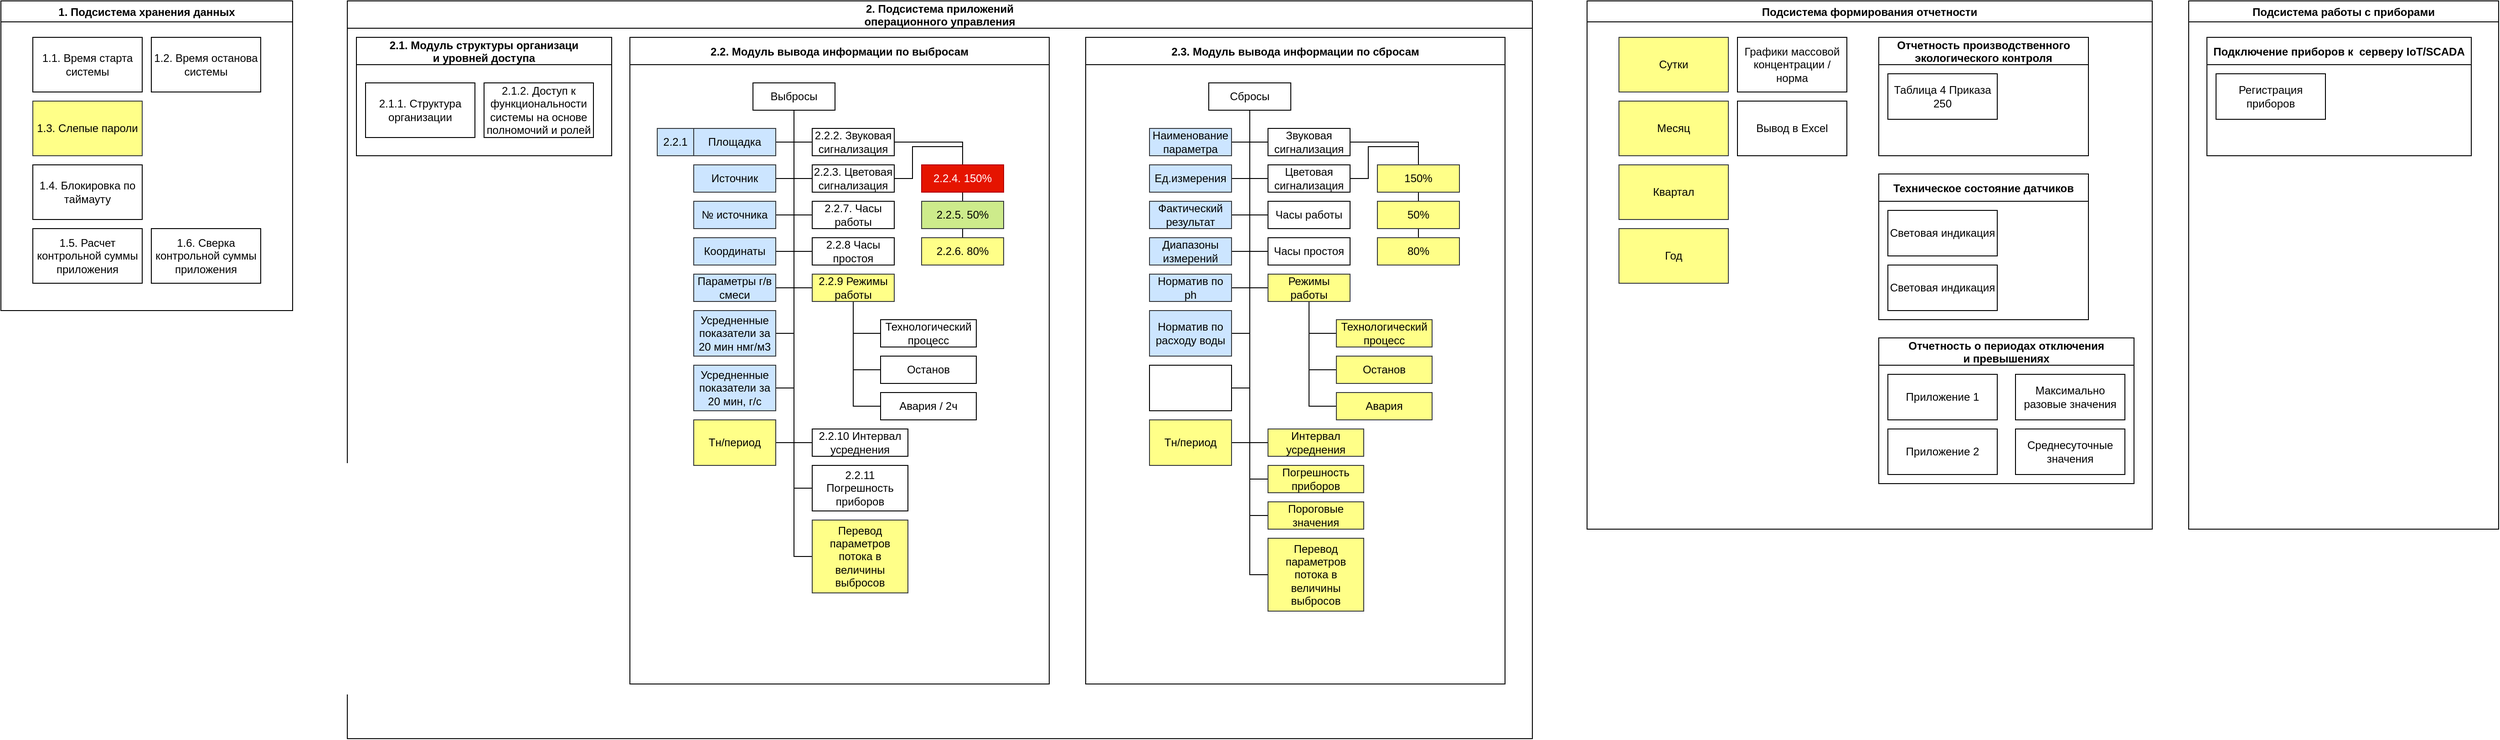 <mxfile version="20.2.3" type="device"><diagram id="5J28xT8-TOyIUs_JLbfM" name="Page-1"><mxGraphModel dx="918" dy="721" grid="1" gridSize="10" guides="1" tooltips="1" connect="1" arrows="1" fold="1" page="1" pageScale="1" pageWidth="850" pageHeight="1100" math="0" shadow="0"><root><mxCell id="0"/><mxCell id="1" parent="0"/><mxCell id="avNvm0IHCwbMX6PkkqOe-9" value="1. Подсистема хранения данных" style="swimlane;" parent="1" vertex="1"><mxGeometry x="220" y="360" width="320" height="340" as="geometry"><mxRectangle x="220" y="360" width="220" height="30" as="alternateBounds"/></mxGeometry></mxCell><mxCell id="avNvm0IHCwbMX6PkkqOe-1" value="1.1. Время старта системы" style="rounded=0;whiteSpace=wrap;html=1;" parent="avNvm0IHCwbMX6PkkqOe-9" vertex="1"><mxGeometry x="35" y="40" width="120" height="60" as="geometry"/></mxCell><mxCell id="avNvm0IHCwbMX6PkkqOe-2" value="1.2. Время останова системы" style="rounded=0;whiteSpace=wrap;html=1;" parent="avNvm0IHCwbMX6PkkqOe-9" vertex="1"><mxGeometry x="165" y="40" width="120" height="60" as="geometry"/></mxCell><mxCell id="avNvm0IHCwbMX6PkkqOe-3" value="1.3. Слепые пароли" style="rounded=0;whiteSpace=wrap;html=1;fillColor=#ffff88;strokeColor=#36393d;" parent="avNvm0IHCwbMX6PkkqOe-9" vertex="1"><mxGeometry x="35" y="110" width="120" height="60" as="geometry"/></mxCell><mxCell id="avNvm0IHCwbMX6PkkqOe-4" value="1.4. Блокировка по таймауту" style="rounded=0;whiteSpace=wrap;html=1;" parent="avNvm0IHCwbMX6PkkqOe-9" vertex="1"><mxGeometry x="35" y="180" width="120" height="60" as="geometry"/></mxCell><mxCell id="avNvm0IHCwbMX6PkkqOe-5" value="1.5. Расчет контрольной суммы приложения" style="rounded=0;whiteSpace=wrap;html=1;" parent="avNvm0IHCwbMX6PkkqOe-9" vertex="1"><mxGeometry x="35" y="250" width="120" height="60" as="geometry"/></mxCell><mxCell id="avNvm0IHCwbMX6PkkqOe-6" value="1.6. Сверка контрольной суммы приложения" style="rounded=0;whiteSpace=wrap;html=1;" parent="avNvm0IHCwbMX6PkkqOe-9" vertex="1"><mxGeometry x="165" y="250" width="120" height="60" as="geometry"/></mxCell><mxCell id="avNvm0IHCwbMX6PkkqOe-10" value="2. Подсистема приложений &#10;операционного управления" style="swimlane;startSize=30;" parent="1" vertex="1"><mxGeometry x="600" y="360" width="1300" height="810" as="geometry"/></mxCell><mxCell id="avNvm0IHCwbMX6PkkqOe-11" value="2.1. Модуль структуры организаци &#10;и уровней доступа" style="swimlane;startSize=30;" parent="avNvm0IHCwbMX6PkkqOe-10" vertex="1"><mxGeometry x="10" y="40" width="280" height="130" as="geometry"/></mxCell><mxCell id="avNvm0IHCwbMX6PkkqOe-7" value="2.1.1. Структура организации" style="rounded=0;whiteSpace=wrap;html=1;" parent="avNvm0IHCwbMX6PkkqOe-11" vertex="1"><mxGeometry x="10" y="50" width="120" height="60" as="geometry"/></mxCell><mxCell id="avNvm0IHCwbMX6PkkqOe-8" value="2.1.2. Доступ к функциональности системы на основе полномочий и ролей" style="rounded=0;whiteSpace=wrap;html=1;" parent="avNvm0IHCwbMX6PkkqOe-11" vertex="1"><mxGeometry x="140" y="50" width="120" height="60" as="geometry"/></mxCell><mxCell id="avNvm0IHCwbMX6PkkqOe-12" value="2.2. Модуль вывода информации по выбросам" style="swimlane;startSize=30;" parent="avNvm0IHCwbMX6PkkqOe-10" vertex="1"><mxGeometry x="310" y="40" width="460" height="710" as="geometry"/></mxCell><mxCell id="avNvm0IHCwbMX6PkkqOe-16" style="edgeStyle=orthogonalEdgeStyle;rounded=0;orthogonalLoop=1;jettySize=auto;html=1;exitX=0.5;exitY=1;exitDx=0;exitDy=0;entryX=1;entryY=0.5;entryDx=0;entryDy=0;endArrow=none;endFill=0;" parent="avNvm0IHCwbMX6PkkqOe-12" source="avNvm0IHCwbMX6PkkqOe-13" target="avNvm0IHCwbMX6PkkqOe-15" edge="1"><mxGeometry relative="1" as="geometry"/></mxCell><mxCell id="avNvm0IHCwbMX6PkkqOe-23" style="edgeStyle=orthogonalEdgeStyle;rounded=0;orthogonalLoop=1;jettySize=auto;html=1;exitX=0.5;exitY=1;exitDx=0;exitDy=0;entryX=1;entryY=0.5;entryDx=0;entryDy=0;endArrow=none;endFill=0;" parent="avNvm0IHCwbMX6PkkqOe-12" source="avNvm0IHCwbMX6PkkqOe-13" target="avNvm0IHCwbMX6PkkqOe-17" edge="1"><mxGeometry relative="1" as="geometry"/></mxCell><mxCell id="avNvm0IHCwbMX6PkkqOe-24" style="edgeStyle=orthogonalEdgeStyle;rounded=0;orthogonalLoop=1;jettySize=auto;html=1;exitX=0.5;exitY=1;exitDx=0;exitDy=0;entryX=1;entryY=0.5;entryDx=0;entryDy=0;endArrow=none;endFill=0;" parent="avNvm0IHCwbMX6PkkqOe-12" source="avNvm0IHCwbMX6PkkqOe-13" target="avNvm0IHCwbMX6PkkqOe-18" edge="1"><mxGeometry relative="1" as="geometry"/></mxCell><mxCell id="avNvm0IHCwbMX6PkkqOe-25" style="edgeStyle=orthogonalEdgeStyle;rounded=0;orthogonalLoop=1;jettySize=auto;html=1;exitX=0.5;exitY=1;exitDx=0;exitDy=0;entryX=1;entryY=0.5;entryDx=0;entryDy=0;endArrow=none;endFill=0;" parent="avNvm0IHCwbMX6PkkqOe-12" source="avNvm0IHCwbMX6PkkqOe-13" target="avNvm0IHCwbMX6PkkqOe-19" edge="1"><mxGeometry relative="1" as="geometry"/></mxCell><mxCell id="avNvm0IHCwbMX6PkkqOe-26" style="edgeStyle=orthogonalEdgeStyle;rounded=0;orthogonalLoop=1;jettySize=auto;html=1;exitX=0.5;exitY=1;exitDx=0;exitDy=0;entryX=1;entryY=0.5;entryDx=0;entryDy=0;endArrow=none;endFill=0;" parent="avNvm0IHCwbMX6PkkqOe-12" source="avNvm0IHCwbMX6PkkqOe-13" target="avNvm0IHCwbMX6PkkqOe-20" edge="1"><mxGeometry relative="1" as="geometry"/></mxCell><mxCell id="avNvm0IHCwbMX6PkkqOe-27" style="edgeStyle=orthogonalEdgeStyle;rounded=0;orthogonalLoop=1;jettySize=auto;html=1;exitX=0.5;exitY=1;exitDx=0;exitDy=0;entryX=1;entryY=0.5;entryDx=0;entryDy=0;endArrow=none;endFill=0;" parent="avNvm0IHCwbMX6PkkqOe-12" source="avNvm0IHCwbMX6PkkqOe-13" target="avNvm0IHCwbMX6PkkqOe-21" edge="1"><mxGeometry relative="1" as="geometry"/></mxCell><mxCell id="avNvm0IHCwbMX6PkkqOe-28" style="edgeStyle=orthogonalEdgeStyle;rounded=0;orthogonalLoop=1;jettySize=auto;html=1;exitX=0.5;exitY=1;exitDx=0;exitDy=0;entryX=1;entryY=0.5;entryDx=0;entryDy=0;endArrow=none;endFill=0;" parent="avNvm0IHCwbMX6PkkqOe-12" source="avNvm0IHCwbMX6PkkqOe-13" target="avNvm0IHCwbMX6PkkqOe-22" edge="1"><mxGeometry relative="1" as="geometry"/></mxCell><mxCell id="avNvm0IHCwbMX6PkkqOe-31" style="edgeStyle=orthogonalEdgeStyle;rounded=0;orthogonalLoop=1;jettySize=auto;html=1;exitX=0.5;exitY=1;exitDx=0;exitDy=0;entryX=1;entryY=0.5;entryDx=0;entryDy=0;endArrow=none;endFill=0;" parent="avNvm0IHCwbMX6PkkqOe-12" source="avNvm0IHCwbMX6PkkqOe-13" target="avNvm0IHCwbMX6PkkqOe-30" edge="1"><mxGeometry relative="1" as="geometry"/></mxCell><mxCell id="avNvm0IHCwbMX6PkkqOe-34" style="edgeStyle=orthogonalEdgeStyle;rounded=0;orthogonalLoop=1;jettySize=auto;html=1;exitX=0.5;exitY=1;exitDx=0;exitDy=0;entryX=0;entryY=0.5;entryDx=0;entryDy=0;endArrow=none;endFill=0;" parent="avNvm0IHCwbMX6PkkqOe-12" source="avNvm0IHCwbMX6PkkqOe-13" target="avNvm0IHCwbMX6PkkqOe-32" edge="1"><mxGeometry relative="1" as="geometry"/></mxCell><mxCell id="avNvm0IHCwbMX6PkkqOe-35" style="edgeStyle=orthogonalEdgeStyle;rounded=0;orthogonalLoop=1;jettySize=auto;html=1;exitX=0.5;exitY=1;exitDx=0;exitDy=0;entryX=0;entryY=0.5;entryDx=0;entryDy=0;endArrow=none;endFill=0;" parent="avNvm0IHCwbMX6PkkqOe-12" source="avNvm0IHCwbMX6PkkqOe-13" target="avNvm0IHCwbMX6PkkqOe-33" edge="1"><mxGeometry relative="1" as="geometry"/></mxCell><mxCell id="avNvm0IHCwbMX6PkkqOe-46" style="edgeStyle=orthogonalEdgeStyle;rounded=0;orthogonalLoop=1;jettySize=auto;html=1;exitX=0.5;exitY=1;exitDx=0;exitDy=0;entryX=0;entryY=0.5;entryDx=0;entryDy=0;endArrow=none;endFill=0;" parent="avNvm0IHCwbMX6PkkqOe-12" source="avNvm0IHCwbMX6PkkqOe-13" target="avNvm0IHCwbMX6PkkqOe-44" edge="1"><mxGeometry relative="1" as="geometry"/></mxCell><mxCell id="avNvm0IHCwbMX6PkkqOe-47" style="edgeStyle=orthogonalEdgeStyle;rounded=0;orthogonalLoop=1;jettySize=auto;html=1;exitX=0.5;exitY=1;exitDx=0;exitDy=0;entryX=0;entryY=0.5;entryDx=0;entryDy=0;endArrow=none;endFill=0;" parent="avNvm0IHCwbMX6PkkqOe-12" source="avNvm0IHCwbMX6PkkqOe-13" target="avNvm0IHCwbMX6PkkqOe-45" edge="1"><mxGeometry relative="1" as="geometry"/></mxCell><mxCell id="avNvm0IHCwbMX6PkkqOe-53" style="edgeStyle=orthogonalEdgeStyle;rounded=0;orthogonalLoop=1;jettySize=auto;html=1;exitX=0.5;exitY=1;exitDx=0;exitDy=0;entryX=0;entryY=0.5;entryDx=0;entryDy=0;endArrow=none;endFill=0;" parent="avNvm0IHCwbMX6PkkqOe-12" source="avNvm0IHCwbMX6PkkqOe-13" target="avNvm0IHCwbMX6PkkqOe-48" edge="1"><mxGeometry relative="1" as="geometry"/></mxCell><mxCell id="avNvm0IHCwbMX6PkkqOe-102" style="edgeStyle=orthogonalEdgeStyle;rounded=0;orthogonalLoop=1;jettySize=auto;html=1;exitX=0.5;exitY=1;exitDx=0;exitDy=0;entryX=0;entryY=0.5;entryDx=0;entryDy=0;endArrow=none;endFill=0;" parent="avNvm0IHCwbMX6PkkqOe-12" source="avNvm0IHCwbMX6PkkqOe-13" target="avNvm0IHCwbMX6PkkqOe-101" edge="1"><mxGeometry relative="1" as="geometry"/></mxCell><mxCell id="avNvm0IHCwbMX6PkkqOe-104" style="edgeStyle=orthogonalEdgeStyle;rounded=0;orthogonalLoop=1;jettySize=auto;html=1;exitX=0.5;exitY=1;exitDx=0;exitDy=0;entryX=0;entryY=0.5;entryDx=0;entryDy=0;endArrow=none;endFill=0;" parent="avNvm0IHCwbMX6PkkqOe-12" source="avNvm0IHCwbMX6PkkqOe-13" target="avNvm0IHCwbMX6PkkqOe-103" edge="1"><mxGeometry relative="1" as="geometry"/></mxCell><mxCell id="l3I8nbeZXzsal-JSiWTs-2" style="edgeStyle=orthogonalEdgeStyle;rounded=0;orthogonalLoop=1;jettySize=auto;html=1;exitX=0.5;exitY=1;exitDx=0;exitDy=0;entryX=0;entryY=0.5;entryDx=0;entryDy=0;endArrow=none;endFill=0;" edge="1" parent="avNvm0IHCwbMX6PkkqOe-12" source="avNvm0IHCwbMX6PkkqOe-13" target="l3I8nbeZXzsal-JSiWTs-1"><mxGeometry relative="1" as="geometry"/></mxCell><mxCell id="avNvm0IHCwbMX6PkkqOe-13" value="Выбросы" style="rounded=0;whiteSpace=wrap;html=1;" parent="avNvm0IHCwbMX6PkkqOe-12" vertex="1"><mxGeometry x="135" y="50" width="90" height="30" as="geometry"/></mxCell><mxCell id="avNvm0IHCwbMX6PkkqOe-15" value="Площадка" style="rounded=0;whiteSpace=wrap;html=1;" parent="avNvm0IHCwbMX6PkkqOe-12" vertex="1"><mxGeometry x="70" y="100" width="90" height="30" as="geometry"/></mxCell><mxCell id="avNvm0IHCwbMX6PkkqOe-17" value="Источник" style="rounded=0;whiteSpace=wrap;html=1;" parent="avNvm0IHCwbMX6PkkqOe-12" vertex="1"><mxGeometry x="70" y="140" width="90" height="30" as="geometry"/></mxCell><mxCell id="avNvm0IHCwbMX6PkkqOe-18" value="№ источника" style="rounded=0;whiteSpace=wrap;html=1;" parent="avNvm0IHCwbMX6PkkqOe-12" vertex="1"><mxGeometry x="70" y="180" width="90" height="30" as="geometry"/></mxCell><mxCell id="avNvm0IHCwbMX6PkkqOe-19" value="Координаты" style="rounded=0;whiteSpace=wrap;html=1;fillColor=#cce5ff;strokeColor=#36393d;" parent="avNvm0IHCwbMX6PkkqOe-12" vertex="1"><mxGeometry x="70" y="220" width="90" height="30" as="geometry"/></mxCell><mxCell id="avNvm0IHCwbMX6PkkqOe-20" value="Параметры г/в смеси" style="rounded=0;whiteSpace=wrap;html=1;" parent="avNvm0IHCwbMX6PkkqOe-12" vertex="1"><mxGeometry x="70" y="260" width="90" height="30" as="geometry"/></mxCell><mxCell id="avNvm0IHCwbMX6PkkqOe-22" value="Усредненные показатели за 20 мин, г/с" style="rounded=0;whiteSpace=wrap;html=1;fillColor=#cce5ff;strokeColor=#36393d;" parent="avNvm0IHCwbMX6PkkqOe-12" vertex="1"><mxGeometry x="70" y="360" width="90" height="50" as="geometry"/></mxCell><mxCell id="avNvm0IHCwbMX6PkkqOe-21" value="Усредненные показатели за 20 мин нмг/м3" style="rounded=0;whiteSpace=wrap;html=1;fillColor=#cce5ff;strokeColor=#36393d;" parent="avNvm0IHCwbMX6PkkqOe-12" vertex="1"><mxGeometry x="70" y="300" width="90" height="50" as="geometry"/></mxCell><mxCell id="avNvm0IHCwbMX6PkkqOe-30" value="Тн/период" style="rounded=0;whiteSpace=wrap;html=1;fillColor=#ffff88;strokeColor=#36393d;" parent="avNvm0IHCwbMX6PkkqOe-12" vertex="1"><mxGeometry x="70" y="420" width="90" height="50" as="geometry"/></mxCell><mxCell id="avNvm0IHCwbMX6PkkqOe-39" style="edgeStyle=orthogonalEdgeStyle;rounded=0;orthogonalLoop=1;jettySize=auto;html=1;exitX=1;exitY=0.5;exitDx=0;exitDy=0;entryX=0.5;entryY=0;entryDx=0;entryDy=0;endArrow=none;endFill=0;" parent="avNvm0IHCwbMX6PkkqOe-12" source="avNvm0IHCwbMX6PkkqOe-32" target="avNvm0IHCwbMX6PkkqOe-36" edge="1"><mxGeometry relative="1" as="geometry"/></mxCell><mxCell id="avNvm0IHCwbMX6PkkqOe-41" style="edgeStyle=orthogonalEdgeStyle;rounded=0;orthogonalLoop=1;jettySize=auto;html=1;exitX=1;exitY=0.5;exitDx=0;exitDy=0;entryX=0.5;entryY=0;entryDx=0;entryDy=0;endArrow=none;endFill=0;" parent="avNvm0IHCwbMX6PkkqOe-12" source="avNvm0IHCwbMX6PkkqOe-32" target="avNvm0IHCwbMX6PkkqOe-36" edge="1"><mxGeometry relative="1" as="geometry"/></mxCell><mxCell id="avNvm0IHCwbMX6PkkqOe-32" value="2.2.2. Звуковая сигнализация" style="rounded=0;whiteSpace=wrap;html=1;" parent="avNvm0IHCwbMX6PkkqOe-12" vertex="1"><mxGeometry x="200" y="100" width="90" height="30" as="geometry"/></mxCell><mxCell id="avNvm0IHCwbMX6PkkqOe-40" style="edgeStyle=orthogonalEdgeStyle;rounded=0;orthogonalLoop=1;jettySize=auto;html=1;exitX=1;exitY=0.5;exitDx=0;exitDy=0;entryX=0.5;entryY=0;entryDx=0;entryDy=0;endArrow=none;endFill=0;" parent="avNvm0IHCwbMX6PkkqOe-12" source="avNvm0IHCwbMX6PkkqOe-33" target="avNvm0IHCwbMX6PkkqOe-36" edge="1"><mxGeometry relative="1" as="geometry"/></mxCell><mxCell id="avNvm0IHCwbMX6PkkqOe-33" value="2.2.3. Цветовая сигнализация" style="rounded=0;whiteSpace=wrap;html=1;" parent="avNvm0IHCwbMX6PkkqOe-12" vertex="1"><mxGeometry x="200" y="140" width="90" height="30" as="geometry"/></mxCell><mxCell id="avNvm0IHCwbMX6PkkqOe-42" style="edgeStyle=orthogonalEdgeStyle;rounded=0;orthogonalLoop=1;jettySize=auto;html=1;exitX=0.5;exitY=1;exitDx=0;exitDy=0;entryX=0.5;entryY=0;entryDx=0;entryDy=0;endArrow=none;endFill=0;" parent="avNvm0IHCwbMX6PkkqOe-12" source="avNvm0IHCwbMX6PkkqOe-36" target="avNvm0IHCwbMX6PkkqOe-37" edge="1"><mxGeometry relative="1" as="geometry"/></mxCell><mxCell id="avNvm0IHCwbMX6PkkqOe-36" value="2.2.4. 150%" style="rounded=0;whiteSpace=wrap;html=1;fillColor=#e51400;fontColor=#ffffff;strokeColor=#B20000;" parent="avNvm0IHCwbMX6PkkqOe-12" vertex="1"><mxGeometry x="320" y="140" width="90" height="30" as="geometry"/></mxCell><mxCell id="avNvm0IHCwbMX6PkkqOe-43" style="edgeStyle=orthogonalEdgeStyle;rounded=0;orthogonalLoop=1;jettySize=auto;html=1;exitX=0.5;exitY=1;exitDx=0;exitDy=0;entryX=0.5;entryY=0;entryDx=0;entryDy=0;endArrow=none;endFill=0;" parent="avNvm0IHCwbMX6PkkqOe-12" source="avNvm0IHCwbMX6PkkqOe-37" target="avNvm0IHCwbMX6PkkqOe-38" edge="1"><mxGeometry relative="1" as="geometry"/></mxCell><mxCell id="avNvm0IHCwbMX6PkkqOe-37" value="2.2.5. 50%" style="rounded=0;whiteSpace=wrap;html=1;fillColor=#cdeb8b;strokeColor=#36393d;" parent="avNvm0IHCwbMX6PkkqOe-12" vertex="1"><mxGeometry x="320" y="180" width="90" height="30" as="geometry"/></mxCell><mxCell id="avNvm0IHCwbMX6PkkqOe-38" value="2.2.6. 80%" style="rounded=0;whiteSpace=wrap;html=1;fillColor=#ffff88;strokeColor=#36393d;" parent="avNvm0IHCwbMX6PkkqOe-12" vertex="1"><mxGeometry x="320" y="220" width="90" height="30" as="geometry"/></mxCell><mxCell id="avNvm0IHCwbMX6PkkqOe-44" value="2.2.7. Часы работы" style="rounded=0;whiteSpace=wrap;html=1;" parent="avNvm0IHCwbMX6PkkqOe-12" vertex="1"><mxGeometry x="200" y="180" width="90" height="30" as="geometry"/></mxCell><mxCell id="avNvm0IHCwbMX6PkkqOe-45" value="2.2.8 Часы простоя" style="rounded=0;whiteSpace=wrap;html=1;" parent="avNvm0IHCwbMX6PkkqOe-12" vertex="1"><mxGeometry x="200" y="220" width="90" height="30" as="geometry"/></mxCell><mxCell id="avNvm0IHCwbMX6PkkqOe-52" style="edgeStyle=orthogonalEdgeStyle;rounded=0;orthogonalLoop=1;jettySize=auto;html=1;exitX=0.5;exitY=1;exitDx=0;exitDy=0;entryX=0;entryY=0.5;entryDx=0;entryDy=0;endArrow=none;endFill=0;" parent="avNvm0IHCwbMX6PkkqOe-12" source="avNvm0IHCwbMX6PkkqOe-48" target="avNvm0IHCwbMX6PkkqOe-49" edge="1"><mxGeometry relative="1" as="geometry"/></mxCell><mxCell id="avNvm0IHCwbMX6PkkqOe-54" style="edgeStyle=orthogonalEdgeStyle;rounded=0;orthogonalLoop=1;jettySize=auto;html=1;exitX=0.5;exitY=1;exitDx=0;exitDy=0;entryX=0;entryY=0.5;entryDx=0;entryDy=0;endArrow=none;endFill=0;" parent="avNvm0IHCwbMX6PkkqOe-12" source="avNvm0IHCwbMX6PkkqOe-48" target="avNvm0IHCwbMX6PkkqOe-51" edge="1"><mxGeometry relative="1" as="geometry"/></mxCell><mxCell id="avNvm0IHCwbMX6PkkqOe-55" style="edgeStyle=orthogonalEdgeStyle;rounded=0;orthogonalLoop=1;jettySize=auto;html=1;exitX=0.5;exitY=1;exitDx=0;exitDy=0;entryX=0;entryY=0.5;entryDx=0;entryDy=0;endArrow=none;endFill=0;" parent="avNvm0IHCwbMX6PkkqOe-12" source="avNvm0IHCwbMX6PkkqOe-48" target="avNvm0IHCwbMX6PkkqOe-50" edge="1"><mxGeometry relative="1" as="geometry"/></mxCell><mxCell id="avNvm0IHCwbMX6PkkqOe-48" value="2.2.9 Режимы работы" style="rounded=0;whiteSpace=wrap;html=1;fillColor=#ffff88;strokeColor=#36393d;" parent="avNvm0IHCwbMX6PkkqOe-12" vertex="1"><mxGeometry x="200" y="260" width="90" height="30" as="geometry"/></mxCell><mxCell id="avNvm0IHCwbMX6PkkqOe-49" value="Технологический процесс" style="rounded=0;whiteSpace=wrap;html=1;" parent="avNvm0IHCwbMX6PkkqOe-12" vertex="1"><mxGeometry x="275" y="310" width="105" height="30" as="geometry"/></mxCell><mxCell id="avNvm0IHCwbMX6PkkqOe-51" value="Останов" style="rounded=0;whiteSpace=wrap;html=1;" parent="avNvm0IHCwbMX6PkkqOe-12" vertex="1"><mxGeometry x="275" y="350" width="105" height="30" as="geometry"/></mxCell><mxCell id="avNvm0IHCwbMX6PkkqOe-50" value="Авария / 2ч" style="rounded=0;whiteSpace=wrap;html=1;" parent="avNvm0IHCwbMX6PkkqOe-12" vertex="1"><mxGeometry x="275" y="390" width="105" height="30" as="geometry"/></mxCell><mxCell id="avNvm0IHCwbMX6PkkqOe-101" value="2.2.10 Интервал усреднения" style="rounded=0;whiteSpace=wrap;html=1;" parent="avNvm0IHCwbMX6PkkqOe-12" vertex="1"><mxGeometry x="200" y="430" width="105" height="30" as="geometry"/></mxCell><mxCell id="avNvm0IHCwbMX6PkkqOe-103" value="2.2.11 Погрешность приборов" style="rounded=0;whiteSpace=wrap;html=1;" parent="avNvm0IHCwbMX6PkkqOe-12" vertex="1"><mxGeometry x="200" y="470" width="105" height="50" as="geometry"/></mxCell><mxCell id="avNvm0IHCwbMX6PkkqOe-172" value="Площадка" style="rounded=0;whiteSpace=wrap;html=1;" parent="avNvm0IHCwbMX6PkkqOe-12" vertex="1"><mxGeometry x="70" y="100" width="90" height="30" as="geometry"/></mxCell><mxCell id="avNvm0IHCwbMX6PkkqOe-173" value="Источник" style="rounded=0;whiteSpace=wrap;html=1;" parent="avNvm0IHCwbMX6PkkqOe-12" vertex="1"><mxGeometry x="70" y="140" width="90" height="30" as="geometry"/></mxCell><mxCell id="avNvm0IHCwbMX6PkkqOe-174" value="№ источника" style="rounded=0;whiteSpace=wrap;html=1;" parent="avNvm0IHCwbMX6PkkqOe-12" vertex="1"><mxGeometry x="70" y="180" width="90" height="30" as="geometry"/></mxCell><mxCell id="avNvm0IHCwbMX6PkkqOe-175" value="Площадка" style="rounded=0;whiteSpace=wrap;html=1;" parent="avNvm0IHCwbMX6PkkqOe-12" vertex="1"><mxGeometry x="70" y="100" width="90" height="30" as="geometry"/></mxCell><mxCell id="avNvm0IHCwbMX6PkkqOe-176" value="Источник" style="rounded=0;whiteSpace=wrap;html=1;" parent="avNvm0IHCwbMX6PkkqOe-12" vertex="1"><mxGeometry x="70" y="140" width="90" height="30" as="geometry"/></mxCell><mxCell id="avNvm0IHCwbMX6PkkqOe-177" value="№ источника" style="rounded=0;whiteSpace=wrap;html=1;" parent="avNvm0IHCwbMX6PkkqOe-12" vertex="1"><mxGeometry x="70" y="180" width="90" height="30" as="geometry"/></mxCell><mxCell id="avNvm0IHCwbMX6PkkqOe-178" value="Параметры г/в смеси" style="rounded=0;whiteSpace=wrap;html=1;" parent="avNvm0IHCwbMX6PkkqOe-12" vertex="1"><mxGeometry x="70" y="260" width="90" height="30" as="geometry"/></mxCell><mxCell id="avNvm0IHCwbMX6PkkqOe-179" value="Площадка" style="rounded=0;whiteSpace=wrap;html=1;" parent="avNvm0IHCwbMX6PkkqOe-12" vertex="1"><mxGeometry x="70" y="100" width="90" height="30" as="geometry"/></mxCell><mxCell id="avNvm0IHCwbMX6PkkqOe-180" value="Источник" style="rounded=0;whiteSpace=wrap;html=1;" parent="avNvm0IHCwbMX6PkkqOe-12" vertex="1"><mxGeometry x="70" y="140" width="90" height="30" as="geometry"/></mxCell><mxCell id="avNvm0IHCwbMX6PkkqOe-181" value="№ источника" style="rounded=0;whiteSpace=wrap;html=1;" parent="avNvm0IHCwbMX6PkkqOe-12" vertex="1"><mxGeometry x="70" y="180" width="90" height="30" as="geometry"/></mxCell><mxCell id="avNvm0IHCwbMX6PkkqOe-182" value="Параметры г/в смеси" style="rounded=0;whiteSpace=wrap;html=1;" parent="avNvm0IHCwbMX6PkkqOe-12" vertex="1"><mxGeometry x="70" y="260" width="90" height="30" as="geometry"/></mxCell><mxCell id="avNvm0IHCwbMX6PkkqOe-183" value="Площадка" style="rounded=0;whiteSpace=wrap;html=1;fillColor=#cce5ff;strokeColor=#36393d;" parent="avNvm0IHCwbMX6PkkqOe-12" vertex="1"><mxGeometry x="70" y="100" width="90" height="30" as="geometry"/></mxCell><mxCell id="avNvm0IHCwbMX6PkkqOe-184" value="Источник" style="rounded=0;whiteSpace=wrap;html=1;fillColor=#cce5ff;strokeColor=#36393d;" parent="avNvm0IHCwbMX6PkkqOe-12" vertex="1"><mxGeometry x="70" y="140" width="90" height="30" as="geometry"/></mxCell><mxCell id="avNvm0IHCwbMX6PkkqOe-185" value="№ источника" style="rounded=0;whiteSpace=wrap;html=1;fillColor=#cce5ff;strokeColor=#36393d;" parent="avNvm0IHCwbMX6PkkqOe-12" vertex="1"><mxGeometry x="70" y="180" width="90" height="30" as="geometry"/></mxCell><mxCell id="avNvm0IHCwbMX6PkkqOe-186" value="Параметры г/в смеси" style="rounded=0;whiteSpace=wrap;html=1;fillColor=#cce5ff;strokeColor=#36393d;" parent="avNvm0IHCwbMX6PkkqOe-12" vertex="1"><mxGeometry x="70" y="260" width="90" height="30" as="geometry"/></mxCell><mxCell id="avNvm0IHCwbMX6PkkqOe-206" value="2.2.1" style="rounded=0;whiteSpace=wrap;html=1;fillColor=#cce5ff;strokeColor=#36393d;" parent="avNvm0IHCwbMX6PkkqOe-12" vertex="1"><mxGeometry x="30" y="100" width="40" height="30" as="geometry"/></mxCell><mxCell id="l3I8nbeZXzsal-JSiWTs-1" value="Перевод параметров потока в величины выбросов" style="rounded=0;whiteSpace=wrap;html=1;fillColor=#ffff88;strokeColor=#36393d;" vertex="1" parent="avNvm0IHCwbMX6PkkqOe-12"><mxGeometry x="200" y="530" width="105" height="80" as="geometry"/></mxCell><mxCell id="avNvm0IHCwbMX6PkkqOe-105" value="2.3. Модуль вывода информации по сбросам" style="swimlane;startSize=30;" parent="avNvm0IHCwbMX6PkkqOe-10" vertex="1"><mxGeometry x="810" y="40" width="460" height="710" as="geometry"/></mxCell><mxCell id="avNvm0IHCwbMX6PkkqOe-106" style="edgeStyle=orthogonalEdgeStyle;rounded=0;orthogonalLoop=1;jettySize=auto;html=1;exitX=0.5;exitY=1;exitDx=0;exitDy=0;entryX=1;entryY=0.5;entryDx=0;entryDy=0;endArrow=none;endFill=0;" parent="avNvm0IHCwbMX6PkkqOe-105" source="avNvm0IHCwbMX6PkkqOe-121" target="avNvm0IHCwbMX6PkkqOe-122" edge="1"><mxGeometry relative="1" as="geometry"/></mxCell><mxCell id="avNvm0IHCwbMX6PkkqOe-107" style="edgeStyle=orthogonalEdgeStyle;rounded=0;orthogonalLoop=1;jettySize=auto;html=1;exitX=0.5;exitY=1;exitDx=0;exitDy=0;entryX=1;entryY=0.5;entryDx=0;entryDy=0;endArrow=none;endFill=0;" parent="avNvm0IHCwbMX6PkkqOe-105" source="avNvm0IHCwbMX6PkkqOe-121" target="avNvm0IHCwbMX6PkkqOe-123" edge="1"><mxGeometry relative="1" as="geometry"/></mxCell><mxCell id="avNvm0IHCwbMX6PkkqOe-108" style="edgeStyle=orthogonalEdgeStyle;rounded=0;orthogonalLoop=1;jettySize=auto;html=1;exitX=0.5;exitY=1;exitDx=0;exitDy=0;entryX=1;entryY=0.5;entryDx=0;entryDy=0;endArrow=none;endFill=0;" parent="avNvm0IHCwbMX6PkkqOe-105" source="avNvm0IHCwbMX6PkkqOe-121" target="avNvm0IHCwbMX6PkkqOe-124" edge="1"><mxGeometry relative="1" as="geometry"/></mxCell><mxCell id="avNvm0IHCwbMX6PkkqOe-109" style="edgeStyle=orthogonalEdgeStyle;rounded=0;orthogonalLoop=1;jettySize=auto;html=1;exitX=0.5;exitY=1;exitDx=0;exitDy=0;entryX=1;entryY=0.5;entryDx=0;entryDy=0;endArrow=none;endFill=0;" parent="avNvm0IHCwbMX6PkkqOe-105" source="avNvm0IHCwbMX6PkkqOe-121" target="avNvm0IHCwbMX6PkkqOe-125" edge="1"><mxGeometry relative="1" as="geometry"/></mxCell><mxCell id="avNvm0IHCwbMX6PkkqOe-110" style="edgeStyle=orthogonalEdgeStyle;rounded=0;orthogonalLoop=1;jettySize=auto;html=1;exitX=0.5;exitY=1;exitDx=0;exitDy=0;entryX=1;entryY=0.5;entryDx=0;entryDy=0;endArrow=none;endFill=0;" parent="avNvm0IHCwbMX6PkkqOe-105" source="avNvm0IHCwbMX6PkkqOe-121" target="avNvm0IHCwbMX6PkkqOe-126" edge="1"><mxGeometry relative="1" as="geometry"/></mxCell><mxCell id="avNvm0IHCwbMX6PkkqOe-111" style="edgeStyle=orthogonalEdgeStyle;rounded=0;orthogonalLoop=1;jettySize=auto;html=1;exitX=0.5;exitY=1;exitDx=0;exitDy=0;entryX=1;entryY=0.5;entryDx=0;entryDy=0;endArrow=none;endFill=0;" parent="avNvm0IHCwbMX6PkkqOe-105" source="avNvm0IHCwbMX6PkkqOe-121" target="avNvm0IHCwbMX6PkkqOe-128" edge="1"><mxGeometry relative="1" as="geometry"/></mxCell><mxCell id="avNvm0IHCwbMX6PkkqOe-112" style="edgeStyle=orthogonalEdgeStyle;rounded=0;orthogonalLoop=1;jettySize=auto;html=1;exitX=0.5;exitY=1;exitDx=0;exitDy=0;entryX=1;entryY=0.5;entryDx=0;entryDy=0;endArrow=none;endFill=0;" parent="avNvm0IHCwbMX6PkkqOe-105" source="avNvm0IHCwbMX6PkkqOe-121" target="avNvm0IHCwbMX6PkkqOe-127" edge="1"><mxGeometry relative="1" as="geometry"/></mxCell><mxCell id="avNvm0IHCwbMX6PkkqOe-113" style="edgeStyle=orthogonalEdgeStyle;rounded=0;orthogonalLoop=1;jettySize=auto;html=1;exitX=0.5;exitY=1;exitDx=0;exitDy=0;entryX=1;entryY=0.5;entryDx=0;entryDy=0;endArrow=none;endFill=0;" parent="avNvm0IHCwbMX6PkkqOe-105" source="avNvm0IHCwbMX6PkkqOe-121" target="avNvm0IHCwbMX6PkkqOe-129" edge="1"><mxGeometry relative="1" as="geometry"/></mxCell><mxCell id="avNvm0IHCwbMX6PkkqOe-114" style="edgeStyle=orthogonalEdgeStyle;rounded=0;orthogonalLoop=1;jettySize=auto;html=1;exitX=0.5;exitY=1;exitDx=0;exitDy=0;entryX=0;entryY=0.5;entryDx=0;entryDy=0;endArrow=none;endFill=0;" parent="avNvm0IHCwbMX6PkkqOe-105" source="avNvm0IHCwbMX6PkkqOe-121" target="avNvm0IHCwbMX6PkkqOe-132" edge="1"><mxGeometry relative="1" as="geometry"/></mxCell><mxCell id="avNvm0IHCwbMX6PkkqOe-115" style="edgeStyle=orthogonalEdgeStyle;rounded=0;orthogonalLoop=1;jettySize=auto;html=1;exitX=0.5;exitY=1;exitDx=0;exitDy=0;entryX=0;entryY=0.5;entryDx=0;entryDy=0;endArrow=none;endFill=0;" parent="avNvm0IHCwbMX6PkkqOe-105" source="avNvm0IHCwbMX6PkkqOe-121" target="avNvm0IHCwbMX6PkkqOe-134" edge="1"><mxGeometry relative="1" as="geometry"/></mxCell><mxCell id="avNvm0IHCwbMX6PkkqOe-116" style="edgeStyle=orthogonalEdgeStyle;rounded=0;orthogonalLoop=1;jettySize=auto;html=1;exitX=0.5;exitY=1;exitDx=0;exitDy=0;entryX=0;entryY=0.5;entryDx=0;entryDy=0;endArrow=none;endFill=0;" parent="avNvm0IHCwbMX6PkkqOe-105" source="avNvm0IHCwbMX6PkkqOe-121" target="avNvm0IHCwbMX6PkkqOe-140" edge="1"><mxGeometry relative="1" as="geometry"/></mxCell><mxCell id="avNvm0IHCwbMX6PkkqOe-117" style="edgeStyle=orthogonalEdgeStyle;rounded=0;orthogonalLoop=1;jettySize=auto;html=1;exitX=0.5;exitY=1;exitDx=0;exitDy=0;entryX=0;entryY=0.5;entryDx=0;entryDy=0;endArrow=none;endFill=0;" parent="avNvm0IHCwbMX6PkkqOe-105" source="avNvm0IHCwbMX6PkkqOe-121" target="avNvm0IHCwbMX6PkkqOe-141" edge="1"><mxGeometry relative="1" as="geometry"/></mxCell><mxCell id="avNvm0IHCwbMX6PkkqOe-118" style="edgeStyle=orthogonalEdgeStyle;rounded=0;orthogonalLoop=1;jettySize=auto;html=1;exitX=0.5;exitY=1;exitDx=0;exitDy=0;entryX=0;entryY=0.5;entryDx=0;entryDy=0;endArrow=none;endFill=0;" parent="avNvm0IHCwbMX6PkkqOe-105" source="avNvm0IHCwbMX6PkkqOe-121" target="avNvm0IHCwbMX6PkkqOe-145" edge="1"><mxGeometry relative="1" as="geometry"/></mxCell><mxCell id="avNvm0IHCwbMX6PkkqOe-119" style="edgeStyle=orthogonalEdgeStyle;rounded=0;orthogonalLoop=1;jettySize=auto;html=1;exitX=0.5;exitY=1;exitDx=0;exitDy=0;entryX=0;entryY=0.5;entryDx=0;entryDy=0;endArrow=none;endFill=0;" parent="avNvm0IHCwbMX6PkkqOe-105" source="avNvm0IHCwbMX6PkkqOe-121" target="avNvm0IHCwbMX6PkkqOe-149" edge="1"><mxGeometry relative="1" as="geometry"/></mxCell><mxCell id="avNvm0IHCwbMX6PkkqOe-120" style="edgeStyle=orthogonalEdgeStyle;rounded=0;orthogonalLoop=1;jettySize=auto;html=1;exitX=0.5;exitY=1;exitDx=0;exitDy=0;entryX=0;entryY=0.5;entryDx=0;entryDy=0;endArrow=none;endFill=0;" parent="avNvm0IHCwbMX6PkkqOe-105" source="avNvm0IHCwbMX6PkkqOe-121" target="avNvm0IHCwbMX6PkkqOe-150" edge="1"><mxGeometry relative="1" as="geometry"/></mxCell><mxCell id="avNvm0IHCwbMX6PkkqOe-152" style="edgeStyle=orthogonalEdgeStyle;rounded=0;orthogonalLoop=1;jettySize=auto;html=1;exitX=0.5;exitY=1;exitDx=0;exitDy=0;entryX=0;entryY=0.5;entryDx=0;entryDy=0;endArrow=none;endFill=0;" parent="avNvm0IHCwbMX6PkkqOe-105" source="avNvm0IHCwbMX6PkkqOe-121" target="avNvm0IHCwbMX6PkkqOe-151" edge="1"><mxGeometry relative="1" as="geometry"/></mxCell><mxCell id="l3I8nbeZXzsal-JSiWTs-4" style="edgeStyle=orthogonalEdgeStyle;rounded=0;orthogonalLoop=1;jettySize=auto;html=1;exitX=0.5;exitY=1;exitDx=0;exitDy=0;entryX=0;entryY=0.5;entryDx=0;entryDy=0;endArrow=none;endFill=0;" edge="1" parent="avNvm0IHCwbMX6PkkqOe-105" source="avNvm0IHCwbMX6PkkqOe-121" target="l3I8nbeZXzsal-JSiWTs-3"><mxGeometry relative="1" as="geometry"/></mxCell><mxCell id="avNvm0IHCwbMX6PkkqOe-121" value="Сбросы" style="rounded=0;whiteSpace=wrap;html=1;" parent="avNvm0IHCwbMX6PkkqOe-105" vertex="1"><mxGeometry x="135" y="50" width="90" height="30" as="geometry"/></mxCell><mxCell id="avNvm0IHCwbMX6PkkqOe-122" value="Наименование параметра" style="rounded=0;whiteSpace=wrap;html=1;fillColor=#cce5ff;strokeColor=#36393d;" parent="avNvm0IHCwbMX6PkkqOe-105" vertex="1"><mxGeometry x="70" y="100" width="90" height="30" as="geometry"/></mxCell><mxCell id="avNvm0IHCwbMX6PkkqOe-123" value="Ед.измерения" style="rounded=0;whiteSpace=wrap;html=1;fillColor=#cce5ff;strokeColor=#36393d;" parent="avNvm0IHCwbMX6PkkqOe-105" vertex="1"><mxGeometry x="70" y="140" width="90" height="30" as="geometry"/></mxCell><mxCell id="avNvm0IHCwbMX6PkkqOe-124" value="Фактический результат" style="rounded=0;whiteSpace=wrap;html=1;fillColor=#cce5ff;strokeColor=#36393d;" parent="avNvm0IHCwbMX6PkkqOe-105" vertex="1"><mxGeometry x="70" y="180" width="90" height="30" as="geometry"/></mxCell><mxCell id="avNvm0IHCwbMX6PkkqOe-125" value="Диапазоны измерений" style="rounded=0;whiteSpace=wrap;html=1;fillColor=#cce5ff;strokeColor=#36393d;" parent="avNvm0IHCwbMX6PkkqOe-105" vertex="1"><mxGeometry x="70" y="220" width="90" height="30" as="geometry"/></mxCell><mxCell id="avNvm0IHCwbMX6PkkqOe-126" value="Норматив по ph" style="rounded=0;whiteSpace=wrap;html=1;fillColor=#cce5ff;strokeColor=#36393d;" parent="avNvm0IHCwbMX6PkkqOe-105" vertex="1"><mxGeometry x="70" y="260" width="90" height="30" as="geometry"/></mxCell><mxCell id="avNvm0IHCwbMX6PkkqOe-127" value="" style="rounded=0;whiteSpace=wrap;html=1;" parent="avNvm0IHCwbMX6PkkqOe-105" vertex="1"><mxGeometry x="70" y="360" width="90" height="50" as="geometry"/></mxCell><mxCell id="avNvm0IHCwbMX6PkkqOe-128" value="Норматив по расходу воды" style="rounded=0;whiteSpace=wrap;html=1;fillColor=#cce5ff;strokeColor=#36393d;" parent="avNvm0IHCwbMX6PkkqOe-105" vertex="1"><mxGeometry x="70" y="300" width="90" height="50" as="geometry"/></mxCell><mxCell id="avNvm0IHCwbMX6PkkqOe-129" value="Тн/период" style="rounded=0;whiteSpace=wrap;html=1;fillColor=#ffff88;strokeColor=#36393d;" parent="avNvm0IHCwbMX6PkkqOe-105" vertex="1"><mxGeometry x="70" y="420" width="90" height="50" as="geometry"/></mxCell><mxCell id="avNvm0IHCwbMX6PkkqOe-130" style="edgeStyle=orthogonalEdgeStyle;rounded=0;orthogonalLoop=1;jettySize=auto;html=1;exitX=1;exitY=0.5;exitDx=0;exitDy=0;entryX=0.5;entryY=0;entryDx=0;entryDy=0;endArrow=none;endFill=0;" parent="avNvm0IHCwbMX6PkkqOe-105" source="avNvm0IHCwbMX6PkkqOe-132" target="avNvm0IHCwbMX6PkkqOe-136" edge="1"><mxGeometry relative="1" as="geometry"/></mxCell><mxCell id="avNvm0IHCwbMX6PkkqOe-131" style="edgeStyle=orthogonalEdgeStyle;rounded=0;orthogonalLoop=1;jettySize=auto;html=1;exitX=1;exitY=0.5;exitDx=0;exitDy=0;entryX=0.5;entryY=0;entryDx=0;entryDy=0;endArrow=none;endFill=0;" parent="avNvm0IHCwbMX6PkkqOe-105" source="avNvm0IHCwbMX6PkkqOe-132" target="avNvm0IHCwbMX6PkkqOe-136" edge="1"><mxGeometry relative="1" as="geometry"/></mxCell><mxCell id="avNvm0IHCwbMX6PkkqOe-132" value="Звуковая сигнализация" style="rounded=0;whiteSpace=wrap;html=1;" parent="avNvm0IHCwbMX6PkkqOe-105" vertex="1"><mxGeometry x="200" y="100" width="90" height="30" as="geometry"/></mxCell><mxCell id="avNvm0IHCwbMX6PkkqOe-133" style="edgeStyle=orthogonalEdgeStyle;rounded=0;orthogonalLoop=1;jettySize=auto;html=1;exitX=1;exitY=0.5;exitDx=0;exitDy=0;entryX=0.5;entryY=0;entryDx=0;entryDy=0;endArrow=none;endFill=0;" parent="avNvm0IHCwbMX6PkkqOe-105" source="avNvm0IHCwbMX6PkkqOe-134" target="avNvm0IHCwbMX6PkkqOe-136" edge="1"><mxGeometry relative="1" as="geometry"/></mxCell><mxCell id="avNvm0IHCwbMX6PkkqOe-134" value="Цветовая сигнализация" style="rounded=0;whiteSpace=wrap;html=1;" parent="avNvm0IHCwbMX6PkkqOe-105" vertex="1"><mxGeometry x="200" y="140" width="90" height="30" as="geometry"/></mxCell><mxCell id="avNvm0IHCwbMX6PkkqOe-135" style="edgeStyle=orthogonalEdgeStyle;rounded=0;orthogonalLoop=1;jettySize=auto;html=1;exitX=0.5;exitY=1;exitDx=0;exitDy=0;entryX=0.5;entryY=0;entryDx=0;entryDy=0;endArrow=none;endFill=0;" parent="avNvm0IHCwbMX6PkkqOe-105" source="avNvm0IHCwbMX6PkkqOe-136" target="avNvm0IHCwbMX6PkkqOe-138" edge="1"><mxGeometry relative="1" as="geometry"/></mxCell><mxCell id="avNvm0IHCwbMX6PkkqOe-136" value="150%" style="rounded=0;whiteSpace=wrap;html=1;fillColor=#ffff88;strokeColor=#36393d;" parent="avNvm0IHCwbMX6PkkqOe-105" vertex="1"><mxGeometry x="320" y="140" width="90" height="30" as="geometry"/></mxCell><mxCell id="avNvm0IHCwbMX6PkkqOe-137" style="edgeStyle=orthogonalEdgeStyle;rounded=0;orthogonalLoop=1;jettySize=auto;html=1;exitX=0.5;exitY=1;exitDx=0;exitDy=0;entryX=0.5;entryY=0;entryDx=0;entryDy=0;endArrow=none;endFill=0;" parent="avNvm0IHCwbMX6PkkqOe-105" source="avNvm0IHCwbMX6PkkqOe-138" target="avNvm0IHCwbMX6PkkqOe-139" edge="1"><mxGeometry relative="1" as="geometry"/></mxCell><mxCell id="avNvm0IHCwbMX6PkkqOe-138" value="50%" style="rounded=0;whiteSpace=wrap;html=1;fillColor=#ffff88;strokeColor=#36393d;" parent="avNvm0IHCwbMX6PkkqOe-105" vertex="1"><mxGeometry x="320" y="180" width="90" height="30" as="geometry"/></mxCell><mxCell id="avNvm0IHCwbMX6PkkqOe-139" value="80%" style="rounded=0;whiteSpace=wrap;html=1;fillColor=#ffff88;strokeColor=#36393d;" parent="avNvm0IHCwbMX6PkkqOe-105" vertex="1"><mxGeometry x="320" y="220" width="90" height="30" as="geometry"/></mxCell><mxCell id="avNvm0IHCwbMX6PkkqOe-140" value="Часы работы" style="rounded=0;whiteSpace=wrap;html=1;" parent="avNvm0IHCwbMX6PkkqOe-105" vertex="1"><mxGeometry x="200" y="180" width="90" height="30" as="geometry"/></mxCell><mxCell id="avNvm0IHCwbMX6PkkqOe-141" value="Часы простоя" style="rounded=0;whiteSpace=wrap;html=1;" parent="avNvm0IHCwbMX6PkkqOe-105" vertex="1"><mxGeometry x="200" y="220" width="90" height="30" as="geometry"/></mxCell><mxCell id="avNvm0IHCwbMX6PkkqOe-142" style="edgeStyle=orthogonalEdgeStyle;rounded=0;orthogonalLoop=1;jettySize=auto;html=1;exitX=0.5;exitY=1;exitDx=0;exitDy=0;entryX=0;entryY=0.5;entryDx=0;entryDy=0;endArrow=none;endFill=0;" parent="avNvm0IHCwbMX6PkkqOe-105" source="avNvm0IHCwbMX6PkkqOe-145" target="avNvm0IHCwbMX6PkkqOe-146" edge="1"><mxGeometry relative="1" as="geometry"/></mxCell><mxCell id="avNvm0IHCwbMX6PkkqOe-143" style="edgeStyle=orthogonalEdgeStyle;rounded=0;orthogonalLoop=1;jettySize=auto;html=1;exitX=0.5;exitY=1;exitDx=0;exitDy=0;entryX=0;entryY=0.5;entryDx=0;entryDy=0;endArrow=none;endFill=0;" parent="avNvm0IHCwbMX6PkkqOe-105" source="avNvm0IHCwbMX6PkkqOe-145" target="avNvm0IHCwbMX6PkkqOe-147" edge="1"><mxGeometry relative="1" as="geometry"/></mxCell><mxCell id="avNvm0IHCwbMX6PkkqOe-144" style="edgeStyle=orthogonalEdgeStyle;rounded=0;orthogonalLoop=1;jettySize=auto;html=1;exitX=0.5;exitY=1;exitDx=0;exitDy=0;entryX=0;entryY=0.5;entryDx=0;entryDy=0;endArrow=none;endFill=0;" parent="avNvm0IHCwbMX6PkkqOe-105" source="avNvm0IHCwbMX6PkkqOe-145" target="avNvm0IHCwbMX6PkkqOe-148" edge="1"><mxGeometry relative="1" as="geometry"/></mxCell><mxCell id="avNvm0IHCwbMX6PkkqOe-145" value="Режимы работы" style="rounded=0;whiteSpace=wrap;html=1;fillColor=#ffff88;strokeColor=#36393d;" parent="avNvm0IHCwbMX6PkkqOe-105" vertex="1"><mxGeometry x="200" y="260" width="90" height="30" as="geometry"/></mxCell><mxCell id="avNvm0IHCwbMX6PkkqOe-146" value="Технологический процесс" style="rounded=0;whiteSpace=wrap;html=1;fillColor=#ffff88;strokeColor=#36393d;" parent="avNvm0IHCwbMX6PkkqOe-105" vertex="1"><mxGeometry x="275" y="310" width="105" height="30" as="geometry"/></mxCell><mxCell id="avNvm0IHCwbMX6PkkqOe-147" value="Останов" style="rounded=0;whiteSpace=wrap;html=1;fillColor=#ffff88;strokeColor=#36393d;" parent="avNvm0IHCwbMX6PkkqOe-105" vertex="1"><mxGeometry x="275" y="350" width="105" height="30" as="geometry"/></mxCell><mxCell id="avNvm0IHCwbMX6PkkqOe-148" value="Авария" style="rounded=0;whiteSpace=wrap;html=1;fillColor=#ffff88;strokeColor=#36393d;" parent="avNvm0IHCwbMX6PkkqOe-105" vertex="1"><mxGeometry x="275" y="390" width="105" height="30" as="geometry"/></mxCell><mxCell id="avNvm0IHCwbMX6PkkqOe-149" value="Интервал усреднения" style="rounded=0;whiteSpace=wrap;html=1;fillColor=#ffff88;strokeColor=#36393d;" parent="avNvm0IHCwbMX6PkkqOe-105" vertex="1"><mxGeometry x="200" y="430" width="105" height="30" as="geometry"/></mxCell><mxCell id="avNvm0IHCwbMX6PkkqOe-150" value="Погрешность приборов" style="rounded=0;whiteSpace=wrap;html=1;fillColor=#ffff88;strokeColor=#36393d;" parent="avNvm0IHCwbMX6PkkqOe-105" vertex="1"><mxGeometry x="200" y="470" width="105" height="30" as="geometry"/></mxCell><mxCell id="avNvm0IHCwbMX6PkkqOe-151" value="Пороговые значения" style="rounded=0;whiteSpace=wrap;html=1;fillColor=#ffff88;strokeColor=#36393d;" parent="avNvm0IHCwbMX6PkkqOe-105" vertex="1"><mxGeometry x="200" y="510" width="105" height="30" as="geometry"/></mxCell><mxCell id="l3I8nbeZXzsal-JSiWTs-3" value="Перевод параметров потока в величины выбросов" style="rounded=0;whiteSpace=wrap;html=1;fillColor=#ffff88;strokeColor=#36393d;" vertex="1" parent="avNvm0IHCwbMX6PkkqOe-105"><mxGeometry x="200" y="550" width="105" height="80" as="geometry"/></mxCell><mxCell id="avNvm0IHCwbMX6PkkqOe-153" value="Подсистема формирования отчетности" style="swimlane;" parent="1" vertex="1"><mxGeometry x="1960" y="360" width="620" height="580" as="geometry"><mxRectangle x="220" y="360" width="220" height="30" as="alternateBounds"/></mxGeometry></mxCell><mxCell id="avNvm0IHCwbMX6PkkqOe-154" value="Сутки" style="rounded=0;whiteSpace=wrap;html=1;fillColor=#ffff88;strokeColor=#36393d;" parent="avNvm0IHCwbMX6PkkqOe-153" vertex="1"><mxGeometry x="35" y="40" width="120" height="60" as="geometry"/></mxCell><mxCell id="avNvm0IHCwbMX6PkkqOe-155" value="Графики массовой концентрации / норма" style="rounded=0;whiteSpace=wrap;html=1;" parent="avNvm0IHCwbMX6PkkqOe-153" vertex="1"><mxGeometry x="165" y="40" width="120" height="60" as="geometry"/></mxCell><mxCell id="avNvm0IHCwbMX6PkkqOe-156" value="Месяц" style="rounded=0;whiteSpace=wrap;html=1;fillColor=#ffff88;strokeColor=#36393d;" parent="avNvm0IHCwbMX6PkkqOe-153" vertex="1"><mxGeometry x="35" y="110" width="120" height="60" as="geometry"/></mxCell><mxCell id="avNvm0IHCwbMX6PkkqOe-157" value="Квартал" style="rounded=0;whiteSpace=wrap;html=1;fillColor=#ffff88;strokeColor=#36393d;" parent="avNvm0IHCwbMX6PkkqOe-153" vertex="1"><mxGeometry x="35" y="180" width="120" height="60" as="geometry"/></mxCell><mxCell id="avNvm0IHCwbMX6PkkqOe-158" value="Год" style="rounded=0;whiteSpace=wrap;html=1;fillColor=#ffff88;strokeColor=#36393d;" parent="avNvm0IHCwbMX6PkkqOe-153" vertex="1"><mxGeometry x="35" y="250" width="120" height="60" as="geometry"/></mxCell><mxCell id="avNvm0IHCwbMX6PkkqOe-160" value="Вывод в Excel" style="rounded=0;whiteSpace=wrap;html=1;" parent="avNvm0IHCwbMX6PkkqOe-153" vertex="1"><mxGeometry x="165" y="110" width="120" height="60" as="geometry"/></mxCell><mxCell id="avNvm0IHCwbMX6PkkqOe-161" value="Отчетность производственного &#10;экологического контроля" style="swimlane;startSize=30;" parent="avNvm0IHCwbMX6PkkqOe-153" vertex="1"><mxGeometry x="320" y="40" width="230" height="130" as="geometry"/></mxCell><mxCell id="avNvm0IHCwbMX6PkkqOe-162" value="Таблица 4 Приказа 250" style="rounded=0;whiteSpace=wrap;html=1;" parent="avNvm0IHCwbMX6PkkqOe-161" vertex="1"><mxGeometry x="10" y="40" width="120" height="50" as="geometry"/></mxCell><mxCell id="avNvm0IHCwbMX6PkkqOe-163" value="Техническое состояние датчиков" style="swimlane;startSize=30;" parent="avNvm0IHCwbMX6PkkqOe-153" vertex="1"><mxGeometry x="320" y="190" width="230" height="160" as="geometry"/></mxCell><mxCell id="avNvm0IHCwbMX6PkkqOe-164" value="Световая индикация" style="rounded=0;whiteSpace=wrap;html=1;" parent="avNvm0IHCwbMX6PkkqOe-163" vertex="1"><mxGeometry x="10" y="40" width="120" height="50" as="geometry"/></mxCell><mxCell id="avNvm0IHCwbMX6PkkqOe-165" value="Световая индикация" style="rounded=0;whiteSpace=wrap;html=1;" parent="avNvm0IHCwbMX6PkkqOe-163" vertex="1"><mxGeometry x="10" y="100" width="120" height="50" as="geometry"/></mxCell><mxCell id="avNvm0IHCwbMX6PkkqOe-166" value="Отчетность о периодах отключения &#10;и превышениях" style="swimlane;startSize=30;" parent="avNvm0IHCwbMX6PkkqOe-153" vertex="1"><mxGeometry x="320" y="370" width="280" height="160" as="geometry"/></mxCell><mxCell id="avNvm0IHCwbMX6PkkqOe-167" value="Приложение 1" style="rounded=0;whiteSpace=wrap;html=1;" parent="avNvm0IHCwbMX6PkkqOe-166" vertex="1"><mxGeometry x="10" y="40" width="120" height="50" as="geometry"/></mxCell><mxCell id="avNvm0IHCwbMX6PkkqOe-168" value="Приложение 2" style="rounded=0;whiteSpace=wrap;html=1;" parent="avNvm0IHCwbMX6PkkqOe-166" vertex="1"><mxGeometry x="10" y="100" width="120" height="50" as="geometry"/></mxCell><mxCell id="avNvm0IHCwbMX6PkkqOe-170" value="Максимально разовые значения" style="rounded=0;whiteSpace=wrap;html=1;" parent="avNvm0IHCwbMX6PkkqOe-166" vertex="1"><mxGeometry x="150" y="40" width="120" height="50" as="geometry"/></mxCell><mxCell id="avNvm0IHCwbMX6PkkqOe-171" value="Среднесуточные значения" style="rounded=0;whiteSpace=wrap;html=1;" parent="avNvm0IHCwbMX6PkkqOe-166" vertex="1"><mxGeometry x="150" y="100" width="120" height="50" as="geometry"/></mxCell><mxCell id="avNvm0IHCwbMX6PkkqOe-187" value="Подсистема работы с приборами" style="swimlane;" parent="1" vertex="1"><mxGeometry x="2620" y="360" width="340" height="580" as="geometry"><mxRectangle x="220" y="360" width="220" height="30" as="alternateBounds"/></mxGeometry></mxCell><mxCell id="avNvm0IHCwbMX6PkkqOe-204" value="Подключение приборов к  серверу IoT/SCADA" style="swimlane;startSize=30;" parent="avNvm0IHCwbMX6PkkqOe-187" vertex="1"><mxGeometry x="20" y="40" width="290" height="130" as="geometry"/></mxCell><mxCell id="avNvm0IHCwbMX6PkkqOe-205" value="Регистрация приборов" style="rounded=0;whiteSpace=wrap;html=1;" parent="avNvm0IHCwbMX6PkkqOe-204" vertex="1"><mxGeometry x="10" y="40" width="120" height="50" as="geometry"/></mxCell></root></mxGraphModel></diagram></mxfile>